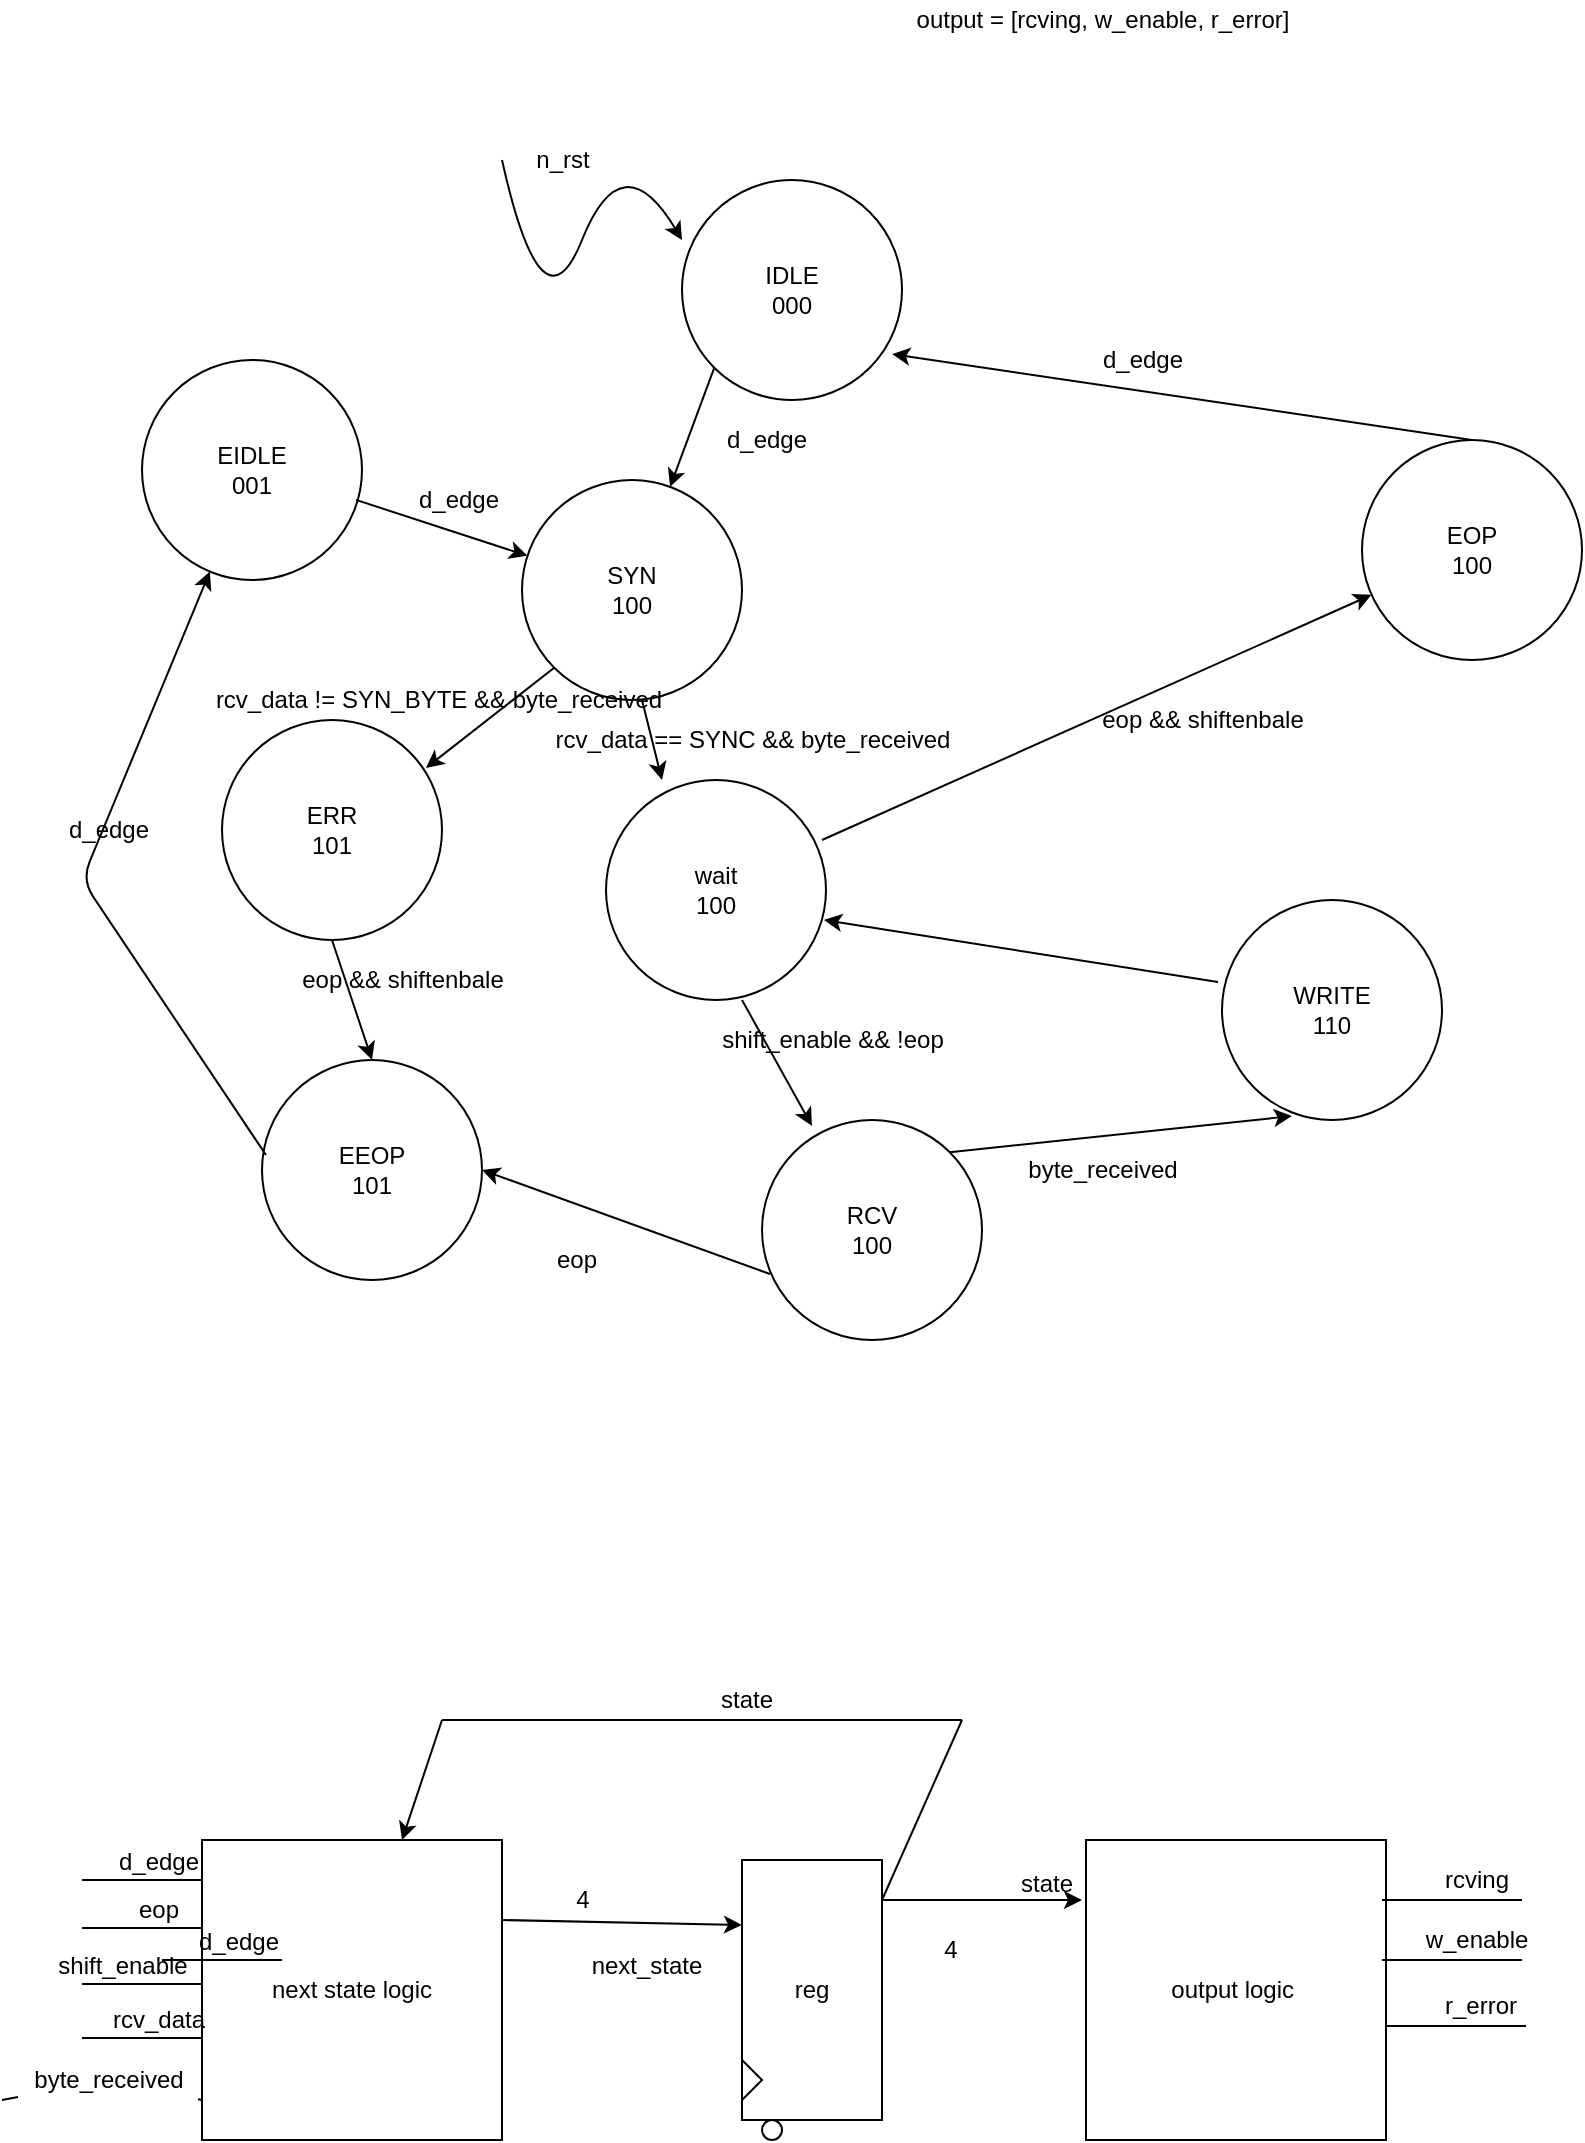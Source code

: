 <mxfile version="13.0.1" type="device"><diagram id="uCJ9kOOHFd4VZ5gEbAkc" name="Page-1"><mxGraphModel dx="1356" dy="2134" grid="1" gridSize="10" guides="1" tooltips="1" connect="1" arrows="1" fold="1" page="1" pageScale="1" pageWidth="850" pageHeight="1100" math="0" shadow="0"><root><mxCell id="0"/><mxCell id="1" parent="0"/><mxCell id="wGmYTm8C_t985OZbXYJu-1" value="IDLE&lt;br&gt;000" style="ellipse;whiteSpace=wrap;html=1;aspect=fixed;" vertex="1" parent="1"><mxGeometry x="360" y="40" width="110" height="110" as="geometry"/></mxCell><mxCell id="wGmYTm8C_t985OZbXYJu-2" value="output = [rcving, w_enable, r_error]" style="text;html=1;align=center;verticalAlign=middle;resizable=0;points=[];autosize=1;" vertex="1" parent="1"><mxGeometry x="470" y="-50" width="200" height="20" as="geometry"/></mxCell><mxCell id="wGmYTm8C_t985OZbXYJu-3" value="SYN&lt;br&gt;100" style="ellipse;whiteSpace=wrap;html=1;aspect=fixed;" vertex="1" parent="1"><mxGeometry x="280" y="190" width="110" height="110" as="geometry"/></mxCell><mxCell id="wGmYTm8C_t985OZbXYJu-4" value="" style="endArrow=classic;html=1;exitX=0;exitY=1;exitDx=0;exitDy=0;" edge="1" parent="1" source="wGmYTm8C_t985OZbXYJu-1" target="wGmYTm8C_t985OZbXYJu-3"><mxGeometry width="50" height="50" relative="1" as="geometry"><mxPoint x="470" y="130" as="sourcePoint"/><mxPoint x="520" y="80" as="targetPoint"/></mxGeometry></mxCell><mxCell id="wGmYTm8C_t985OZbXYJu-6" value="ERR&lt;br&gt;101" style="ellipse;whiteSpace=wrap;html=1;aspect=fixed;" vertex="1" parent="1"><mxGeometry x="130" y="310" width="110" height="110" as="geometry"/></mxCell><mxCell id="wGmYTm8C_t985OZbXYJu-7" value="d_edge" style="text;html=1;align=center;verticalAlign=middle;resizable=0;points=[];autosize=1;" vertex="1" parent="1"><mxGeometry x="372" y="160" width="60" height="20" as="geometry"/></mxCell><mxCell id="wGmYTm8C_t985OZbXYJu-8" value="" style="endArrow=classic;html=1;entryX=0.927;entryY=0.218;entryDx=0;entryDy=0;entryPerimeter=0;exitX=0;exitY=1;exitDx=0;exitDy=0;" edge="1" parent="1" source="wGmYTm8C_t985OZbXYJu-3" target="wGmYTm8C_t985OZbXYJu-6"><mxGeometry width="50" height="50" relative="1" as="geometry"><mxPoint x="380" y="270" as="sourcePoint"/><mxPoint x="430" y="220" as="targetPoint"/></mxGeometry></mxCell><mxCell id="wGmYTm8C_t985OZbXYJu-9" value="rcv_data != SYN_BYTE &amp;amp;&amp;amp; byte_received" style="text;html=1;align=center;verticalAlign=middle;resizable=0;points=[];autosize=1;" vertex="1" parent="1"><mxGeometry x="118" y="290" width="240" height="20" as="geometry"/></mxCell><mxCell id="wGmYTm8C_t985OZbXYJu-10" value="" style="endArrow=classic;html=1;entryX=0.5;entryY=0;entryDx=0;entryDy=0;exitX=0.5;exitY=1;exitDx=0;exitDy=0;" edge="1" parent="1" source="wGmYTm8C_t985OZbXYJu-6" target="wGmYTm8C_t985OZbXYJu-76"><mxGeometry width="50" height="50" relative="1" as="geometry"><mxPoint x="590" y="250" as="sourcePoint"/><mxPoint x="640" y="200" as="targetPoint"/></mxGeometry></mxCell><mxCell id="wGmYTm8C_t985OZbXYJu-11" value="eop &amp;amp;&amp;amp; shiftenbale" style="text;html=1;align=center;verticalAlign=middle;resizable=0;points=[];autosize=1;" vertex="1" parent="1"><mxGeometry x="160" y="430" width="120" height="20" as="geometry"/></mxCell><mxCell id="wGmYTm8C_t985OZbXYJu-12" value="RCV&lt;br&gt;100" style="ellipse;whiteSpace=wrap;html=1;aspect=fixed;" vertex="1" parent="1"><mxGeometry x="400" y="510" width="110" height="110" as="geometry"/></mxCell><mxCell id="wGmYTm8C_t985OZbXYJu-14" value="" style="curved=1;endArrow=classic;html=1;" edge="1" parent="1"><mxGeometry width="50" height="50" relative="1" as="geometry"><mxPoint x="270" y="30" as="sourcePoint"/><mxPoint x="360" y="70" as="targetPoint"/><Array as="points"><mxPoint x="290" y="120"/><mxPoint x="330" y="20"/></Array></mxGeometry></mxCell><mxCell id="wGmYTm8C_t985OZbXYJu-15" value="n_rst" style="text;html=1;align=center;verticalAlign=middle;resizable=0;points=[];autosize=1;" vertex="1" parent="1"><mxGeometry x="280" y="20" width="40" height="20" as="geometry"/></mxCell><mxCell id="wGmYTm8C_t985OZbXYJu-16" value="" style="endArrow=classic;html=1;" edge="1" parent="1"><mxGeometry width="50" height="50" relative="1" as="geometry"><mxPoint x="340" y="300" as="sourcePoint"/><mxPoint x="350" y="340" as="targetPoint"/></mxGeometry></mxCell><mxCell id="wGmYTm8C_t985OZbXYJu-17" value="WRITE&lt;br&gt;110" style="ellipse;whiteSpace=wrap;html=1;aspect=fixed;" vertex="1" parent="1"><mxGeometry x="630" y="400" width="110" height="110" as="geometry"/></mxCell><mxCell id="wGmYTm8C_t985OZbXYJu-18" value="" style="endArrow=classic;html=1;entryX=0.318;entryY=0.982;entryDx=0;entryDy=0;exitX=1;exitY=0;exitDx=0;exitDy=0;entryPerimeter=0;" edge="1" parent="1" source="wGmYTm8C_t985OZbXYJu-12" target="wGmYTm8C_t985OZbXYJu-17"><mxGeometry width="50" height="50" relative="1" as="geometry"><mxPoint x="300" y="460" as="sourcePoint"/><mxPoint x="350" y="410" as="targetPoint"/></mxGeometry></mxCell><mxCell id="wGmYTm8C_t985OZbXYJu-19" value="byte_received" style="text;html=1;align=center;verticalAlign=middle;resizable=0;points=[];autosize=1;" vertex="1" parent="1"><mxGeometry x="525" y="525" width="90" height="20" as="geometry"/></mxCell><mxCell id="wGmYTm8C_t985OZbXYJu-20" value="" style="endArrow=classic;html=1;entryX=0.991;entryY=0.636;entryDx=0;entryDy=0;entryPerimeter=0;exitX=-0.018;exitY=0.373;exitDx=0;exitDy=0;exitPerimeter=0;" edge="1" parent="1" source="wGmYTm8C_t985OZbXYJu-17" target="wGmYTm8C_t985OZbXYJu-94"><mxGeometry width="50" height="50" relative="1" as="geometry"><mxPoint x="420" y="530" as="sourcePoint"/><mxPoint x="470" y="480" as="targetPoint"/></mxGeometry></mxCell><mxCell id="wGmYTm8C_t985OZbXYJu-27" value="EIDLE&lt;br&gt;001" style="ellipse;whiteSpace=wrap;html=1;aspect=fixed;" vertex="1" parent="1"><mxGeometry x="90" y="130" width="110" height="110" as="geometry"/></mxCell><mxCell id="wGmYTm8C_t985OZbXYJu-29" value="" style="endArrow=classic;html=1;exitX=0.973;exitY=0.636;exitDx=0;exitDy=0;exitPerimeter=0;" edge="1" parent="1" source="wGmYTm8C_t985OZbXYJu-27" target="wGmYTm8C_t985OZbXYJu-3"><mxGeometry width="50" height="50" relative="1" as="geometry"><mxPoint x="170" y="370" as="sourcePoint"/><mxPoint x="220" y="320" as="targetPoint"/></mxGeometry></mxCell><mxCell id="wGmYTm8C_t985OZbXYJu-30" value="d_edge" style="text;html=1;align=center;verticalAlign=middle;resizable=0;points=[];autosize=1;" vertex="1" parent="1"><mxGeometry x="218" y="190" width="60" height="20" as="geometry"/></mxCell><mxCell id="wGmYTm8C_t985OZbXYJu-32" value="next state logic" style="whiteSpace=wrap;html=1;aspect=fixed;" vertex="1" parent="1"><mxGeometry x="120" y="870" width="150" height="150" as="geometry"/></mxCell><mxCell id="wGmYTm8C_t985OZbXYJu-33" value="reg" style="rounded=0;whiteSpace=wrap;html=1;" vertex="1" parent="1"><mxGeometry x="390" y="880" width="70" height="130" as="geometry"/></mxCell><mxCell id="wGmYTm8C_t985OZbXYJu-34" value="" style="endArrow=classic;html=1;entryX=0;entryY=0.25;entryDx=0;entryDy=0;" edge="1" parent="1" target="wGmYTm8C_t985OZbXYJu-33"><mxGeometry width="50" height="50" relative="1" as="geometry"><mxPoint x="270" y="910" as="sourcePoint"/><mxPoint x="320" y="860" as="targetPoint"/></mxGeometry></mxCell><mxCell id="wGmYTm8C_t985OZbXYJu-35" value="4" style="text;html=1;align=center;verticalAlign=middle;resizable=0;points=[];autosize=1;" vertex="1" parent="1"><mxGeometry x="300" y="890" width="20" height="20" as="geometry"/></mxCell><mxCell id="wGmYTm8C_t985OZbXYJu-36" value="next_state" style="text;html=1;align=center;verticalAlign=middle;resizable=0;points=[];autosize=1;" vertex="1" parent="1"><mxGeometry x="307" y="923" width="70" height="20" as="geometry"/></mxCell><mxCell id="wGmYTm8C_t985OZbXYJu-37" value="" style="endArrow=none;html=1;" edge="1" parent="1"><mxGeometry width="50" height="50" relative="1" as="geometry"><mxPoint x="460" y="900" as="sourcePoint"/><mxPoint x="500" y="810" as="targetPoint"/></mxGeometry></mxCell><mxCell id="wGmYTm8C_t985OZbXYJu-38" value="" style="endArrow=none;html=1;" edge="1" parent="1"><mxGeometry width="50" height="50" relative="1" as="geometry"><mxPoint x="240" y="810" as="sourcePoint"/><mxPoint x="500" y="810" as="targetPoint"/></mxGeometry></mxCell><mxCell id="wGmYTm8C_t985OZbXYJu-39" value="" style="endArrow=classic;html=1;" edge="1" parent="1" target="wGmYTm8C_t985OZbXYJu-32"><mxGeometry width="50" height="50" relative="1" as="geometry"><mxPoint x="240" y="810" as="sourcePoint"/><mxPoint x="290" y="760" as="targetPoint"/></mxGeometry></mxCell><mxCell id="wGmYTm8C_t985OZbXYJu-40" value="state" style="text;html=1;align=center;verticalAlign=middle;resizable=0;points=[];autosize=1;" vertex="1" parent="1"><mxGeometry x="372" y="790" width="40" height="20" as="geometry"/></mxCell><mxCell id="wGmYTm8C_t985OZbXYJu-41" value="" style="endArrow=classic;html=1;" edge="1" parent="1"><mxGeometry width="50" height="50" relative="1" as="geometry"><mxPoint x="460" y="900" as="sourcePoint"/><mxPoint x="560" y="900" as="targetPoint"/></mxGeometry></mxCell><mxCell id="wGmYTm8C_t985OZbXYJu-42" value="" style="triangle;whiteSpace=wrap;html=1;" vertex="1" parent="1"><mxGeometry x="390" y="980" width="10" height="20" as="geometry"/></mxCell><mxCell id="wGmYTm8C_t985OZbXYJu-43" value="" style="ellipse;whiteSpace=wrap;html=1;aspect=fixed;" vertex="1" parent="1"><mxGeometry x="400" y="1010" width="10" height="10" as="geometry"/></mxCell><mxCell id="wGmYTm8C_t985OZbXYJu-44" value="4" style="text;html=1;align=center;verticalAlign=middle;resizable=0;points=[];autosize=1;" vertex="1" parent="1"><mxGeometry x="484" y="915" width="20" height="20" as="geometry"/></mxCell><mxCell id="wGmYTm8C_t985OZbXYJu-45" value="state" style="text;html=1;align=center;verticalAlign=middle;resizable=0;points=[];autosize=1;" vertex="1" parent="1"><mxGeometry x="522" y="882" width="40" height="20" as="geometry"/></mxCell><mxCell id="wGmYTm8C_t985OZbXYJu-46" value="output logic&amp;nbsp;" style="whiteSpace=wrap;html=1;aspect=fixed;" vertex="1" parent="1"><mxGeometry x="562" y="870" width="150" height="150" as="geometry"/></mxCell><mxCell id="wGmYTm8C_t985OZbXYJu-47" value="" style="endArrow=none;html=1;" edge="1" parent="1"><mxGeometry width="50" height="50" relative="1" as="geometry"><mxPoint x="710" y="900" as="sourcePoint"/><mxPoint x="780" y="900" as="targetPoint"/></mxGeometry></mxCell><mxCell id="wGmYTm8C_t985OZbXYJu-48" value="rcving" style="text;html=1;align=center;verticalAlign=middle;resizable=0;points=[];autosize=1;" vertex="1" parent="1"><mxGeometry x="732" y="880" width="50" height="20" as="geometry"/></mxCell><mxCell id="wGmYTm8C_t985OZbXYJu-49" value="" style="endArrow=none;html=1;" edge="1" parent="1"><mxGeometry width="50" height="50" relative="1" as="geometry"><mxPoint x="710" y="930" as="sourcePoint"/><mxPoint x="780" y="930" as="targetPoint"/></mxGeometry></mxCell><mxCell id="wGmYTm8C_t985OZbXYJu-50" value="w_enable" style="text;html=1;align=center;verticalAlign=middle;resizable=0;points=[];autosize=1;" vertex="1" parent="1"><mxGeometry x="722" y="910" width="70" height="20" as="geometry"/></mxCell><mxCell id="wGmYTm8C_t985OZbXYJu-51" value="" style="endArrow=none;html=1;" edge="1" parent="1"><mxGeometry width="50" height="50" relative="1" as="geometry"><mxPoint x="712" y="963" as="sourcePoint"/><mxPoint x="782" y="963" as="targetPoint"/></mxGeometry></mxCell><mxCell id="wGmYTm8C_t985OZbXYJu-52" value="r_error" style="text;html=1;align=center;verticalAlign=middle;resizable=0;points=[];autosize=1;" vertex="1" parent="1"><mxGeometry x="734" y="943" width="50" height="20" as="geometry"/></mxCell><mxCell id="wGmYTm8C_t985OZbXYJu-53" value="" style="endArrow=none;html=1;" edge="1" parent="1"><mxGeometry width="50" height="50" relative="1" as="geometry"><mxPoint x="60" y="890" as="sourcePoint"/><mxPoint x="120" y="890" as="targetPoint"/></mxGeometry></mxCell><mxCell id="wGmYTm8C_t985OZbXYJu-54" value="d_edge" style="text;html=1;align=center;verticalAlign=middle;resizable=0;points=[];autosize=1;" vertex="1" parent="1"><mxGeometry x="68" y="871" width="60" height="20" as="geometry"/></mxCell><mxCell id="wGmYTm8C_t985OZbXYJu-55" value="" style="endArrow=none;html=1;" edge="1" parent="1"><mxGeometry width="50" height="50" relative="1" as="geometry"><mxPoint x="60" y="914" as="sourcePoint"/><mxPoint x="120" y="914" as="targetPoint"/></mxGeometry></mxCell><mxCell id="wGmYTm8C_t985OZbXYJu-56" value="eop" style="text;html=1;align=center;verticalAlign=middle;resizable=0;points=[];autosize=1;" vertex="1" parent="1"><mxGeometry x="78" y="895" width="40" height="20" as="geometry"/></mxCell><mxCell id="wGmYTm8C_t985OZbXYJu-57" value="" style="endArrow=none;html=1;" edge="1" parent="1"><mxGeometry width="50" height="50" relative="1" as="geometry"><mxPoint x="60" y="942" as="sourcePoint"/><mxPoint x="120" y="942" as="targetPoint"/></mxGeometry></mxCell><mxCell id="wGmYTm8C_t985OZbXYJu-58" value="shift_enable" style="text;html=1;align=center;verticalAlign=middle;resizable=0;points=[];autosize=1;" vertex="1" parent="1"><mxGeometry x="40" y="923" width="80" height="20" as="geometry"/></mxCell><mxCell id="wGmYTm8C_t985OZbXYJu-59" value="" style="endArrow=none;html=1;" edge="1" parent="1"><mxGeometry width="50" height="50" relative="1" as="geometry"><mxPoint x="60" y="969" as="sourcePoint"/><mxPoint x="120" y="969" as="targetPoint"/></mxGeometry></mxCell><mxCell id="wGmYTm8C_t985OZbXYJu-60" value="rcv_data" style="text;html=1;align=center;verticalAlign=middle;resizable=0;points=[];autosize=1;" vertex="1" parent="1"><mxGeometry x="68" y="950" width="60" height="20" as="geometry"/></mxCell><mxCell id="wGmYTm8C_t985OZbXYJu-64" value="eop" style="text;html=1;align=center;verticalAlign=middle;resizable=0;points=[];autosize=1;" vertex="1" parent="1"><mxGeometry x="287" y="570" width="40" height="20" as="geometry"/></mxCell><mxCell id="wGmYTm8C_t985OZbXYJu-65" value="" style="endArrow=none;html=1;" edge="1" parent="1"><mxGeometry width="50" height="50" relative="1" as="geometry"><mxPoint x="100" y="930" as="sourcePoint"/><mxPoint x="160" y="930" as="targetPoint"/></mxGeometry></mxCell><mxCell id="wGmYTm8C_t985OZbXYJu-66" value="d_edge" style="text;html=1;align=center;verticalAlign=middle;resizable=0;points=[];autosize=1;" vertex="1" parent="1"><mxGeometry x="108" y="911" width="60" height="20" as="geometry"/></mxCell><mxCell id="wGmYTm8C_t985OZbXYJu-67" value="EOP&lt;br&gt;100" style="ellipse;whiteSpace=wrap;html=1;aspect=fixed;" vertex="1" parent="1"><mxGeometry x="700" y="170" width="110" height="110" as="geometry"/></mxCell><mxCell id="wGmYTm8C_t985OZbXYJu-69" value="" style="endArrow=classic;html=1;entryX=0.955;entryY=0.791;entryDx=0;entryDy=0;entryPerimeter=0;exitX=0.5;exitY=0;exitDx=0;exitDy=0;" edge="1" parent="1" source="wGmYTm8C_t985OZbXYJu-67" target="wGmYTm8C_t985OZbXYJu-1"><mxGeometry width="50" height="50" relative="1" as="geometry"><mxPoint x="760" y="250" as="sourcePoint"/><mxPoint x="766.04" y="193.95" as="targetPoint"/></mxGeometry></mxCell><mxCell id="wGmYTm8C_t985OZbXYJu-74" value="d_edge" style="text;html=1;align=center;verticalAlign=middle;resizable=0;points=[];autosize=1;" vertex="1" parent="1"><mxGeometry x="560" y="120" width="60" height="20" as="geometry"/></mxCell><mxCell id="wGmYTm8C_t985OZbXYJu-76" value="EEOP&lt;br&gt;101" style="ellipse;whiteSpace=wrap;html=1;aspect=fixed;" vertex="1" parent="1"><mxGeometry x="150" y="480" width="110" height="110" as="geometry"/></mxCell><mxCell id="wGmYTm8C_t985OZbXYJu-78" value="" style="endArrow=classic;html=1;exitX=0.018;exitY=0.432;exitDx=0;exitDy=0;exitPerimeter=0;" edge="1" source="wGmYTm8C_t985OZbXYJu-76" target="wGmYTm8C_t985OZbXYJu-27" parent="1"><mxGeometry width="50" height="50" relative="1" as="geometry"><mxPoint x="136" y="487.5" as="sourcePoint"/><mxPoint x="54.04" y="488.95" as="targetPoint"/><Array as="points"><mxPoint x="60" y="390"/></Array></mxGeometry></mxCell><mxCell id="wGmYTm8C_t985OZbXYJu-82" value="d_edge" style="text;html=1;align=center;verticalAlign=middle;resizable=0;points=[];autosize=1;" vertex="1" parent="1"><mxGeometry x="43" y="355" width="60" height="20" as="geometry"/></mxCell><mxCell id="wGmYTm8C_t985OZbXYJu-85" value="" style="endArrow=classic;html=1;entryX=1;entryY=0.5;entryDx=0;entryDy=0;exitX=0.036;exitY=0.7;exitDx=0;exitDy=0;exitPerimeter=0;" edge="1" parent="1" source="wGmYTm8C_t985OZbXYJu-12" target="wGmYTm8C_t985OZbXYJu-76"><mxGeometry width="50" height="50" relative="1" as="geometry"><mxPoint x="330" y="530" as="sourcePoint"/><mxPoint x="380" y="480" as="targetPoint"/></mxGeometry></mxCell><mxCell id="wGmYTm8C_t985OZbXYJu-86" value="rcv_data == SYNC &amp;amp;&amp;amp; byte_received" style="text;html=1;align=center;verticalAlign=middle;resizable=0;points=[];autosize=1;" vertex="1" parent="1"><mxGeometry x="290" y="310" width="210" height="20" as="geometry"/></mxCell><mxCell id="wGmYTm8C_t985OZbXYJu-88" value="" style="endArrow=none;html=1;" edge="1" parent="1" source="wGmYTm8C_t985OZbXYJu-87"><mxGeometry width="50" height="50" relative="1" as="geometry"><mxPoint x="20" y="1000" as="sourcePoint"/><mxPoint x="120" y="1000" as="targetPoint"/></mxGeometry></mxCell><mxCell id="wGmYTm8C_t985OZbXYJu-87" value="byte_received" style="text;html=1;align=center;verticalAlign=middle;resizable=0;points=[];autosize=1;" vertex="1" parent="1"><mxGeometry x="28" y="980" width="90" height="20" as="geometry"/></mxCell><mxCell id="wGmYTm8C_t985OZbXYJu-89" value="" style="endArrow=none;html=1;" edge="1" parent="1" target="wGmYTm8C_t985OZbXYJu-87"><mxGeometry width="50" height="50" relative="1" as="geometry"><mxPoint x="20" y="1000" as="sourcePoint"/><mxPoint x="120" y="1000" as="targetPoint"/></mxGeometry></mxCell><mxCell id="wGmYTm8C_t985OZbXYJu-94" value="wait&lt;br&gt;100" style="ellipse;whiteSpace=wrap;html=1;aspect=fixed;" vertex="1" parent="1"><mxGeometry x="322" y="340" width="110" height="110" as="geometry"/></mxCell><mxCell id="wGmYTm8C_t985OZbXYJu-95" value="" style="endArrow=classic;html=1;entryX=0.227;entryY=0.027;entryDx=0;entryDy=0;entryPerimeter=0;" edge="1" parent="1" target="wGmYTm8C_t985OZbXYJu-12"><mxGeometry width="50" height="50" relative="1" as="geometry"><mxPoint x="390" y="450" as="sourcePoint"/><mxPoint x="440" y="400" as="targetPoint"/></mxGeometry></mxCell><mxCell id="wGmYTm8C_t985OZbXYJu-96" value="shift_enable &amp;amp;&amp;amp; !eop" style="text;html=1;align=center;verticalAlign=middle;resizable=0;points=[];autosize=1;" vertex="1" parent="1"><mxGeometry x="370" y="460" width="130" height="20" as="geometry"/></mxCell><mxCell id="wGmYTm8C_t985OZbXYJu-97" value="" style="endArrow=classic;html=1;" edge="1" parent="1" target="wGmYTm8C_t985OZbXYJu-67"><mxGeometry width="50" height="50" relative="1" as="geometry"><mxPoint x="430" y="370" as="sourcePoint"/><mxPoint x="480" y="320" as="targetPoint"/></mxGeometry></mxCell><mxCell id="wGmYTm8C_t985OZbXYJu-101" value="eop &amp;amp;&amp;amp; shiftenbale" style="text;html=1;align=center;verticalAlign=middle;resizable=0;points=[];autosize=1;" vertex="1" parent="1"><mxGeometry x="560" y="300" width="120" height="20" as="geometry"/></mxCell></root></mxGraphModel></diagram></mxfile>